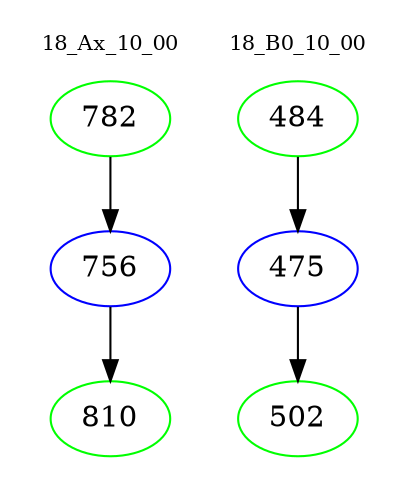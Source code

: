 digraph{
subgraph cluster_0 {
color = white
label = "18_Ax_10_00";
fontsize=10;
T0_782 [label="782", color="green"]
T0_782 -> T0_756 [color="black"]
T0_756 [label="756", color="blue"]
T0_756 -> T0_810 [color="black"]
T0_810 [label="810", color="green"]
}
subgraph cluster_1 {
color = white
label = "18_B0_10_00";
fontsize=10;
T1_484 [label="484", color="green"]
T1_484 -> T1_475 [color="black"]
T1_475 [label="475", color="blue"]
T1_475 -> T1_502 [color="black"]
T1_502 [label="502", color="green"]
}
}
